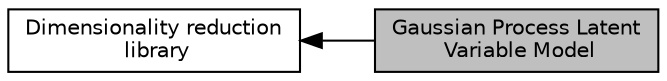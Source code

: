 digraph "Gaussian Process Latent Variable Model"
{
  edge [fontname="Helvetica",fontsize="10",labelfontname="Helvetica",labelfontsize="10"];
  node [fontname="Helvetica",fontsize="10",shape=record];
  rankdir=LR;
  Node0 [label="Gaussian Process Latent\l Variable Model",height=0.2,width=0.4,color="black", fillcolor="grey75", style="filled", fontcolor="black"];
  Node1 [label="Dimensionality reduction\l library",height=0.2,width=0.4,color="black", fillcolor="white", style="filled",URL="$group__DimRedLibrary.html"];
  Node1->Node0 [shape=plaintext, dir="back", style="solid"];
}
